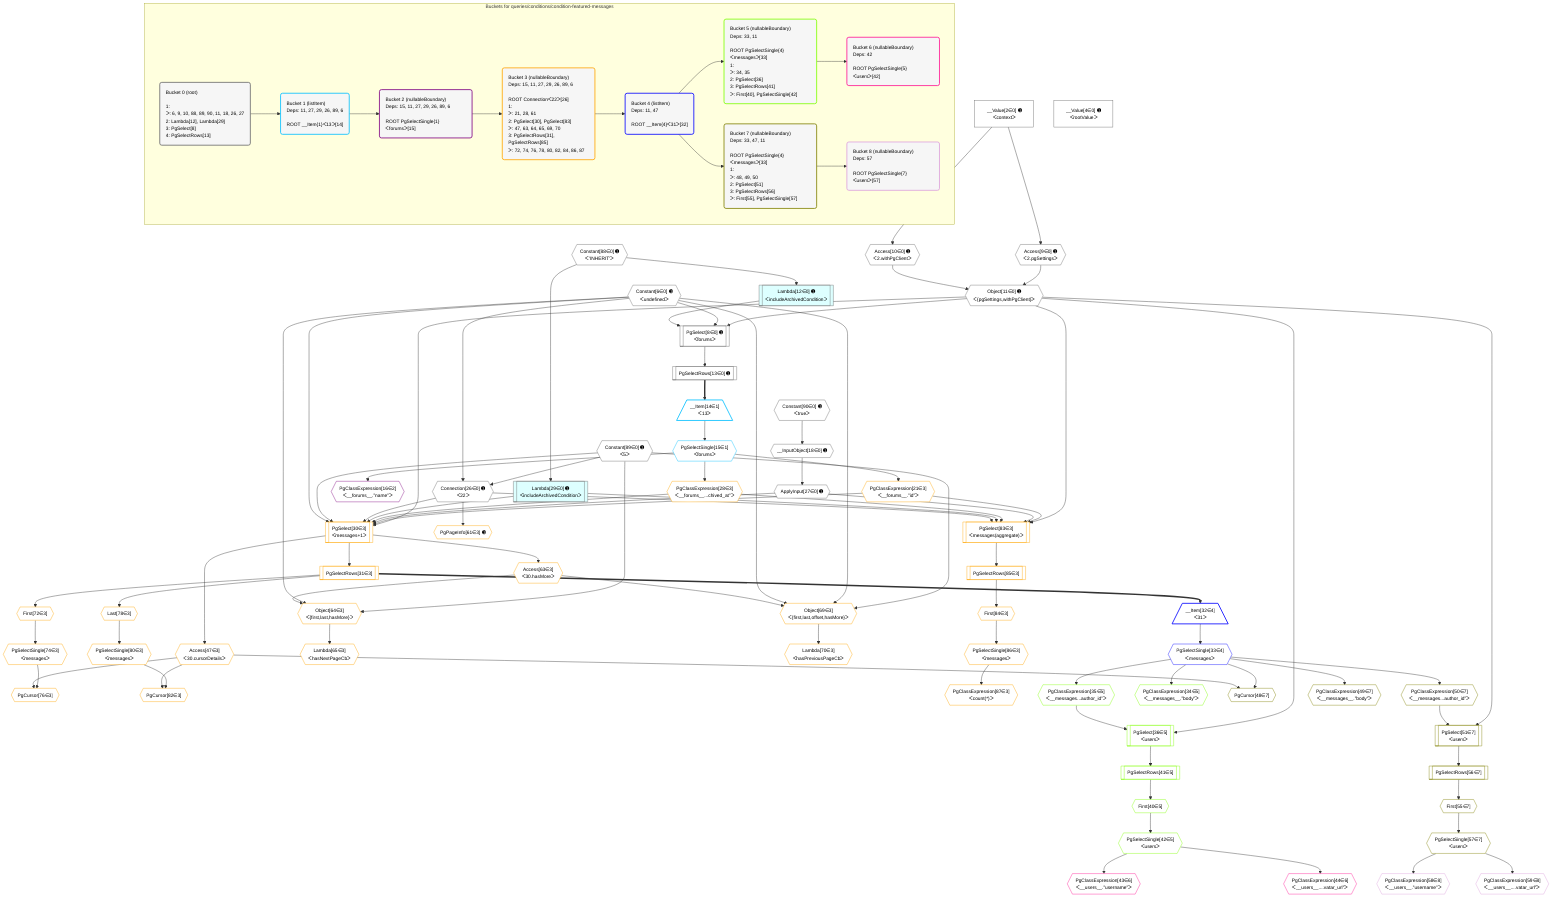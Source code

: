 %%{init: {'themeVariables': { 'fontSize': '12px'}}}%%
graph TD
    classDef path fill:#eee,stroke:#000,color:#000
    classDef plan fill:#fff,stroke-width:1px,color:#000
    classDef itemplan fill:#fff,stroke-width:2px,color:#000
    classDef unbatchedplan fill:#dff,stroke-width:1px,color:#000
    classDef sideeffectplan fill:#fcc,stroke-width:2px,color:#000
    classDef bucket fill:#f6f6f6,color:#000,stroke-width:2px,text-align:left


    %% plan dependencies
    PgSelect8[["PgSelect[8∈0] ➊<br />ᐸforumsᐳ"]]:::plan
    Object11{{"Object[11∈0] ➊<br />ᐸ{pgSettings,withPgClient}ᐳ"}}:::plan
    Constant6{{"Constant[6∈0] ➊<br />ᐸundefinedᐳ"}}:::plan
    Lambda12[["Lambda[12∈0] ➊<br />ᐸincludeArchivedConditionᐳ"]]:::unbatchedplan
    Object11 & Constant6 & Lambda12 --> PgSelect8
    Access9{{"Access[9∈0] ➊<br />ᐸ2.pgSettingsᐳ"}}:::plan
    Access10{{"Access[10∈0] ➊<br />ᐸ2.withPgClientᐳ"}}:::plan
    Access9 & Access10 --> Object11
    Connection26{{"Connection[26∈0] ➊<br />ᐸ22ᐳ"}}:::plan
    Constant89{{"Constant[89∈0] ➊<br />ᐸ5ᐳ"}}:::plan
    Constant89 & Constant6 --> Connection26
    __Value2["__Value[2∈0] ➊<br />ᐸcontextᐳ"]:::plan
    __Value2 --> Access9
    __Value2 --> Access10
    Constant88{{"Constant[88∈0] ➊<br />ᐸ'INHERIT'ᐳ"}}:::plan
    Constant88 --> Lambda12
    PgSelectRows13[["PgSelectRows[13∈0] ➊"]]:::plan
    PgSelect8 --> PgSelectRows13
    __InputObject18{{"__InputObject[18∈0] ➊"}}:::plan
    Constant90{{"Constant[90∈0] ➊<br />ᐸtrueᐳ"}}:::plan
    Constant90 --> __InputObject18
    ApplyInput27{{"ApplyInput[27∈0] ➊"}}:::plan
    __InputObject18 --> ApplyInput27
    Lambda29[["Lambda[29∈0] ➊<br />ᐸincludeArchivedConditionᐳ"]]:::unbatchedplan
    Constant88 --> Lambda29
    __Value4["__Value[4∈0] ➊<br />ᐸrootValueᐳ"]:::plan
    __Item14[/"__Item[14∈1]<br />ᐸ13ᐳ"\]:::itemplan
    PgSelectRows13 ==> __Item14
    PgSelectSingle15{{"PgSelectSingle[15∈1]<br />ᐸforumsᐳ"}}:::plan
    __Item14 --> PgSelectSingle15
    PgClassExpression16{{"PgClassExpression[16∈2]<br />ᐸ__forums__.”name”ᐳ"}}:::plan
    PgSelectSingle15 --> PgClassExpression16
    PgSelect30[["PgSelect[30∈3]<br />ᐸmessages+1ᐳ"]]:::plan
    PgClassExpression21{{"PgClassExpression[21∈3]<br />ᐸ__forums__.”id”ᐳ"}}:::plan
    PgClassExpression28{{"PgClassExpression[28∈3]<br />ᐸ__forums__...chived_at”ᐳ"}}:::plan
    Object11 & PgClassExpression21 & ApplyInput27 & PgClassExpression28 & Lambda29 & Connection26 & Constant89 & Constant6 --> PgSelect30
    PgSelect83[["PgSelect[83∈3]<br />ᐸmessages(aggregate)ᐳ"]]:::plan
    Object11 & PgClassExpression21 & ApplyInput27 & PgClassExpression28 & Lambda29 & Connection26 --> PgSelect83
    Object69{{"Object[69∈3]<br />ᐸ{first,last,offset,hasMore}ᐳ"}}:::plan
    Access63{{"Access[63∈3]<br />ᐸ30.hasMoreᐳ"}}:::plan
    Constant89 & Constant6 & Constant6 & Access63 --> Object69
    Object64{{"Object[64∈3]<br />ᐸ{first,last,hasMore}ᐳ"}}:::plan
    Constant89 & Constant6 & Access63 --> Object64
    PgCursor76{{"PgCursor[76∈3]"}}:::plan
    PgSelectSingle74{{"PgSelectSingle[74∈3]<br />ᐸmessagesᐳ"}}:::plan
    Access47{{"Access[47∈3]<br />ᐸ30.cursorDetailsᐳ"}}:::plan
    PgSelectSingle74 & Access47 --> PgCursor76
    PgCursor82{{"PgCursor[82∈3]"}}:::plan
    PgSelectSingle80{{"PgSelectSingle[80∈3]<br />ᐸmessagesᐳ"}}:::plan
    PgSelectSingle80 & Access47 --> PgCursor82
    PgSelectSingle15 --> PgClassExpression21
    PgSelectSingle15 --> PgClassExpression28
    PgSelectRows31[["PgSelectRows[31∈3]"]]:::plan
    PgSelect30 --> PgSelectRows31
    PgSelect30 --> Access47
    PgPageInfo61{{"PgPageInfo[61∈3] ➊"}}:::plan
    Connection26 --> PgPageInfo61
    PgSelect30 --> Access63
    Lambda65{{"Lambda[65∈3]<br />ᐸhasNextPageCbᐳ"}}:::plan
    Object64 --> Lambda65
    Lambda70{{"Lambda[70∈3]<br />ᐸhasPreviousPageCbᐳ"}}:::plan
    Object69 --> Lambda70
    First72{{"First[72∈3]"}}:::plan
    PgSelectRows31 --> First72
    First72 --> PgSelectSingle74
    Last78{{"Last[78∈3]"}}:::plan
    PgSelectRows31 --> Last78
    Last78 --> PgSelectSingle80
    First84{{"First[84∈3]"}}:::plan
    PgSelectRows85[["PgSelectRows[85∈3]"]]:::plan
    PgSelectRows85 --> First84
    PgSelect83 --> PgSelectRows85
    PgSelectSingle86{{"PgSelectSingle[86∈3]<br />ᐸmessagesᐳ"}}:::plan
    First84 --> PgSelectSingle86
    PgClassExpression87{{"PgClassExpression[87∈3]<br />ᐸcount(*)ᐳ"}}:::plan
    PgSelectSingle86 --> PgClassExpression87
    __Item32[/"__Item[32∈4]<br />ᐸ31ᐳ"\]:::itemplan
    PgSelectRows31 ==> __Item32
    PgSelectSingle33{{"PgSelectSingle[33∈4]<br />ᐸmessagesᐳ"}}:::plan
    __Item32 --> PgSelectSingle33
    PgSelect36[["PgSelect[36∈5]<br />ᐸusersᐳ"]]:::plan
    PgClassExpression35{{"PgClassExpression[35∈5]<br />ᐸ__messages...author_id”ᐳ"}}:::plan
    Object11 & PgClassExpression35 --> PgSelect36
    PgClassExpression34{{"PgClassExpression[34∈5]<br />ᐸ__messages__.”body”ᐳ"}}:::plan
    PgSelectSingle33 --> PgClassExpression34
    PgSelectSingle33 --> PgClassExpression35
    First40{{"First[40∈5]"}}:::plan
    PgSelectRows41[["PgSelectRows[41∈5]"]]:::plan
    PgSelectRows41 --> First40
    PgSelect36 --> PgSelectRows41
    PgSelectSingle42{{"PgSelectSingle[42∈5]<br />ᐸusersᐳ"}}:::plan
    First40 --> PgSelectSingle42
    PgClassExpression43{{"PgClassExpression[43∈6]<br />ᐸ__users__.”username”ᐳ"}}:::plan
    PgSelectSingle42 --> PgClassExpression43
    PgClassExpression44{{"PgClassExpression[44∈6]<br />ᐸ__users__....vatar_url”ᐳ"}}:::plan
    PgSelectSingle42 --> PgClassExpression44
    PgCursor48{{"PgCursor[48∈7]"}}:::plan
    PgSelectSingle33 & Access47 --> PgCursor48
    PgSelect51[["PgSelect[51∈7]<br />ᐸusersᐳ"]]:::plan
    PgClassExpression50{{"PgClassExpression[50∈7]<br />ᐸ__messages...author_id”ᐳ"}}:::plan
    Object11 & PgClassExpression50 --> PgSelect51
    PgClassExpression49{{"PgClassExpression[49∈7]<br />ᐸ__messages__.”body”ᐳ"}}:::plan
    PgSelectSingle33 --> PgClassExpression49
    PgSelectSingle33 --> PgClassExpression50
    First55{{"First[55∈7]"}}:::plan
    PgSelectRows56[["PgSelectRows[56∈7]"]]:::plan
    PgSelectRows56 --> First55
    PgSelect51 --> PgSelectRows56
    PgSelectSingle57{{"PgSelectSingle[57∈7]<br />ᐸusersᐳ"}}:::plan
    First55 --> PgSelectSingle57
    PgClassExpression58{{"PgClassExpression[58∈8]<br />ᐸ__users__.”username”ᐳ"}}:::plan
    PgSelectSingle57 --> PgClassExpression58
    PgClassExpression59{{"PgClassExpression[59∈8]<br />ᐸ__users__....vatar_url”ᐳ"}}:::plan
    PgSelectSingle57 --> PgClassExpression59

    %% define steps

    subgraph "Buckets for queries/conditions/condition-featured-messages"
    Bucket0("Bucket 0 (root)<br /><br />1: <br />ᐳ: 6, 9, 10, 88, 89, 90, 11, 18, 26, 27<br />2: Lambda[12], Lambda[29]<br />3: PgSelect[8]<br />4: PgSelectRows[13]"):::bucket
    classDef bucket0 stroke:#696969
    class Bucket0,__Value2,__Value4,Constant6,PgSelect8,Access9,Access10,Object11,Lambda12,PgSelectRows13,__InputObject18,Connection26,ApplyInput27,Lambda29,Constant88,Constant89,Constant90 bucket0
    Bucket1("Bucket 1 (listItem)<br />Deps: 11, 27, 29, 26, 89, 6<br /><br />ROOT __Item{1}ᐸ13ᐳ[14]"):::bucket
    classDef bucket1 stroke:#00bfff
    class Bucket1,__Item14,PgSelectSingle15 bucket1
    Bucket2("Bucket 2 (nullableBoundary)<br />Deps: 15, 11, 27, 29, 26, 89, 6<br /><br />ROOT PgSelectSingle{1}ᐸforumsᐳ[15]"):::bucket
    classDef bucket2 stroke:#7f007f
    class Bucket2,PgClassExpression16 bucket2
    Bucket3("Bucket 3 (nullableBoundary)<br />Deps: 15, 11, 27, 29, 26, 89, 6<br /><br />ROOT Connectionᐸ22ᐳ[26]<br />1: <br />ᐳ: 21, 28, 61<br />2: PgSelect[30], PgSelect[83]<br />ᐳ: 47, 63, 64, 65, 69, 70<br />3: PgSelectRows[31], PgSelectRows[85]<br />ᐳ: 72, 74, 76, 78, 80, 82, 84, 86, 87"):::bucket
    classDef bucket3 stroke:#ffa500
    class Bucket3,PgClassExpression21,PgClassExpression28,PgSelect30,PgSelectRows31,Access47,PgPageInfo61,Access63,Object64,Lambda65,Object69,Lambda70,First72,PgSelectSingle74,PgCursor76,Last78,PgSelectSingle80,PgCursor82,PgSelect83,First84,PgSelectRows85,PgSelectSingle86,PgClassExpression87 bucket3
    Bucket4("Bucket 4 (listItem)<br />Deps: 11, 47<br /><br />ROOT __Item{4}ᐸ31ᐳ[32]"):::bucket
    classDef bucket4 stroke:#0000ff
    class Bucket4,__Item32,PgSelectSingle33 bucket4
    Bucket5("Bucket 5 (nullableBoundary)<br />Deps: 33, 11<br /><br />ROOT PgSelectSingle{4}ᐸmessagesᐳ[33]<br />1: <br />ᐳ: 34, 35<br />2: PgSelect[36]<br />3: PgSelectRows[41]<br />ᐳ: First[40], PgSelectSingle[42]"):::bucket
    classDef bucket5 stroke:#7fff00
    class Bucket5,PgClassExpression34,PgClassExpression35,PgSelect36,First40,PgSelectRows41,PgSelectSingle42 bucket5
    Bucket6("Bucket 6 (nullableBoundary)<br />Deps: 42<br /><br />ROOT PgSelectSingle{5}ᐸusersᐳ[42]"):::bucket
    classDef bucket6 stroke:#ff1493
    class Bucket6,PgClassExpression43,PgClassExpression44 bucket6
    Bucket7("Bucket 7 (nullableBoundary)<br />Deps: 33, 47, 11<br /><br />ROOT PgSelectSingle{4}ᐸmessagesᐳ[33]<br />1: <br />ᐳ: 48, 49, 50<br />2: PgSelect[51]<br />3: PgSelectRows[56]<br />ᐳ: First[55], PgSelectSingle[57]"):::bucket
    classDef bucket7 stroke:#808000
    class Bucket7,PgCursor48,PgClassExpression49,PgClassExpression50,PgSelect51,First55,PgSelectRows56,PgSelectSingle57 bucket7
    Bucket8("Bucket 8 (nullableBoundary)<br />Deps: 57<br /><br />ROOT PgSelectSingle{7}ᐸusersᐳ[57]"):::bucket
    classDef bucket8 stroke:#dda0dd
    class Bucket8,PgClassExpression58,PgClassExpression59 bucket8
    Bucket0 --> Bucket1
    Bucket1 --> Bucket2
    Bucket2 --> Bucket3
    Bucket3 --> Bucket4
    Bucket4 --> Bucket5 & Bucket7
    Bucket5 --> Bucket6
    Bucket7 --> Bucket8
    end